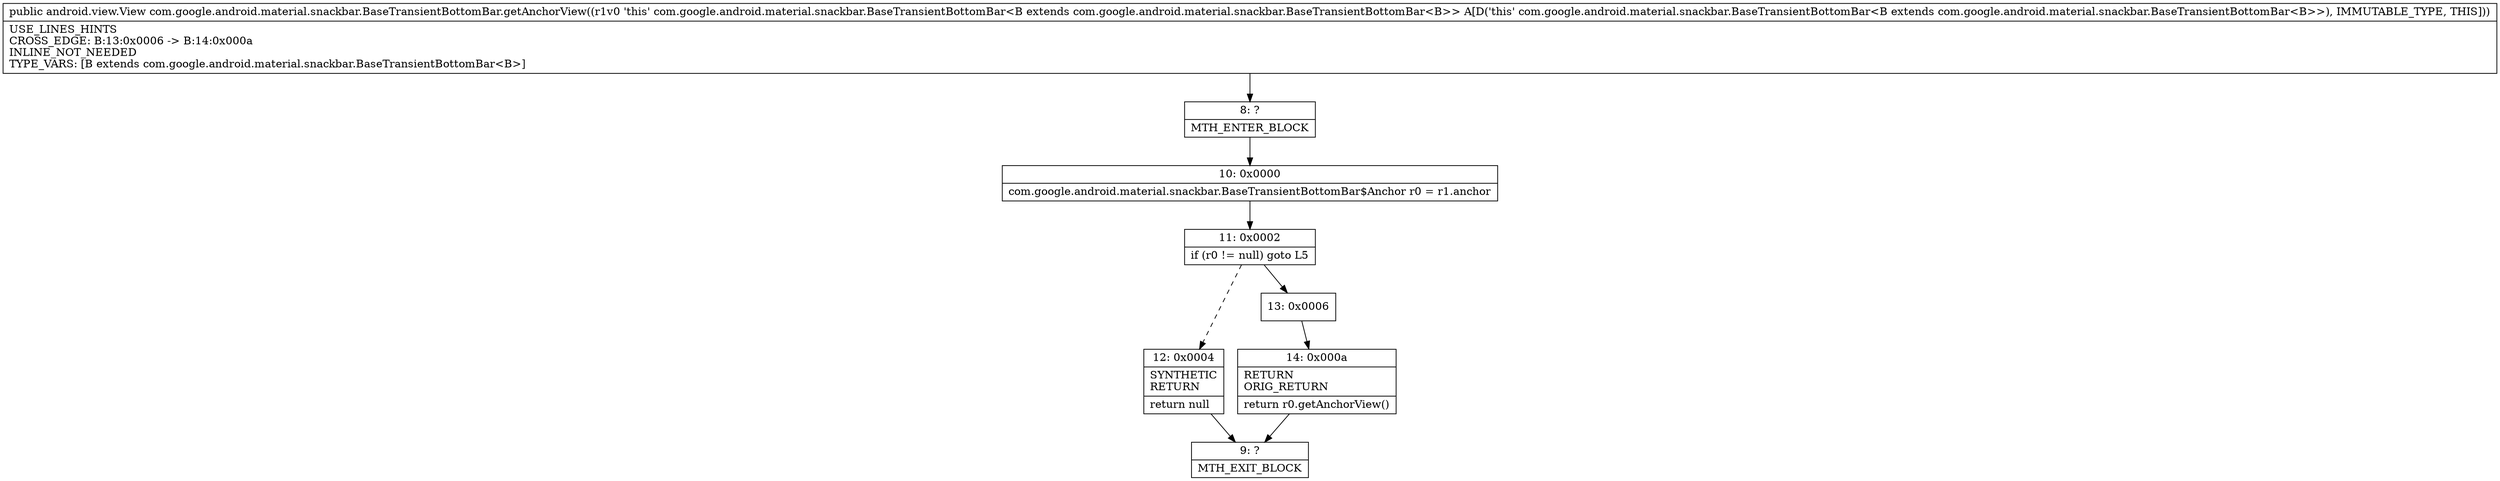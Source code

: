 digraph "CFG forcom.google.android.material.snackbar.BaseTransientBottomBar.getAnchorView()Landroid\/view\/View;" {
Node_8 [shape=record,label="{8\:\ ?|MTH_ENTER_BLOCK\l}"];
Node_10 [shape=record,label="{10\:\ 0x0000|com.google.android.material.snackbar.BaseTransientBottomBar$Anchor r0 = r1.anchor\l}"];
Node_11 [shape=record,label="{11\:\ 0x0002|if (r0 != null) goto L5\l}"];
Node_12 [shape=record,label="{12\:\ 0x0004|SYNTHETIC\lRETURN\l|return null\l}"];
Node_9 [shape=record,label="{9\:\ ?|MTH_EXIT_BLOCK\l}"];
Node_13 [shape=record,label="{13\:\ 0x0006}"];
Node_14 [shape=record,label="{14\:\ 0x000a|RETURN\lORIG_RETURN\l|return r0.getAnchorView()\l}"];
MethodNode[shape=record,label="{public android.view.View com.google.android.material.snackbar.BaseTransientBottomBar.getAnchorView((r1v0 'this' com.google.android.material.snackbar.BaseTransientBottomBar\<B extends com.google.android.material.snackbar.BaseTransientBottomBar\<B\>\> A[D('this' com.google.android.material.snackbar.BaseTransientBottomBar\<B extends com.google.android.material.snackbar.BaseTransientBottomBar\<B\>\>), IMMUTABLE_TYPE, THIS]))  | USE_LINES_HINTS\lCROSS_EDGE: B:13:0x0006 \-\> B:14:0x000a\lINLINE_NOT_NEEDED\lTYPE_VARS: [B extends com.google.android.material.snackbar.BaseTransientBottomBar\<B\>]\l}"];
MethodNode -> Node_8;Node_8 -> Node_10;
Node_10 -> Node_11;
Node_11 -> Node_12[style=dashed];
Node_11 -> Node_13;
Node_12 -> Node_9;
Node_13 -> Node_14;
Node_14 -> Node_9;
}

